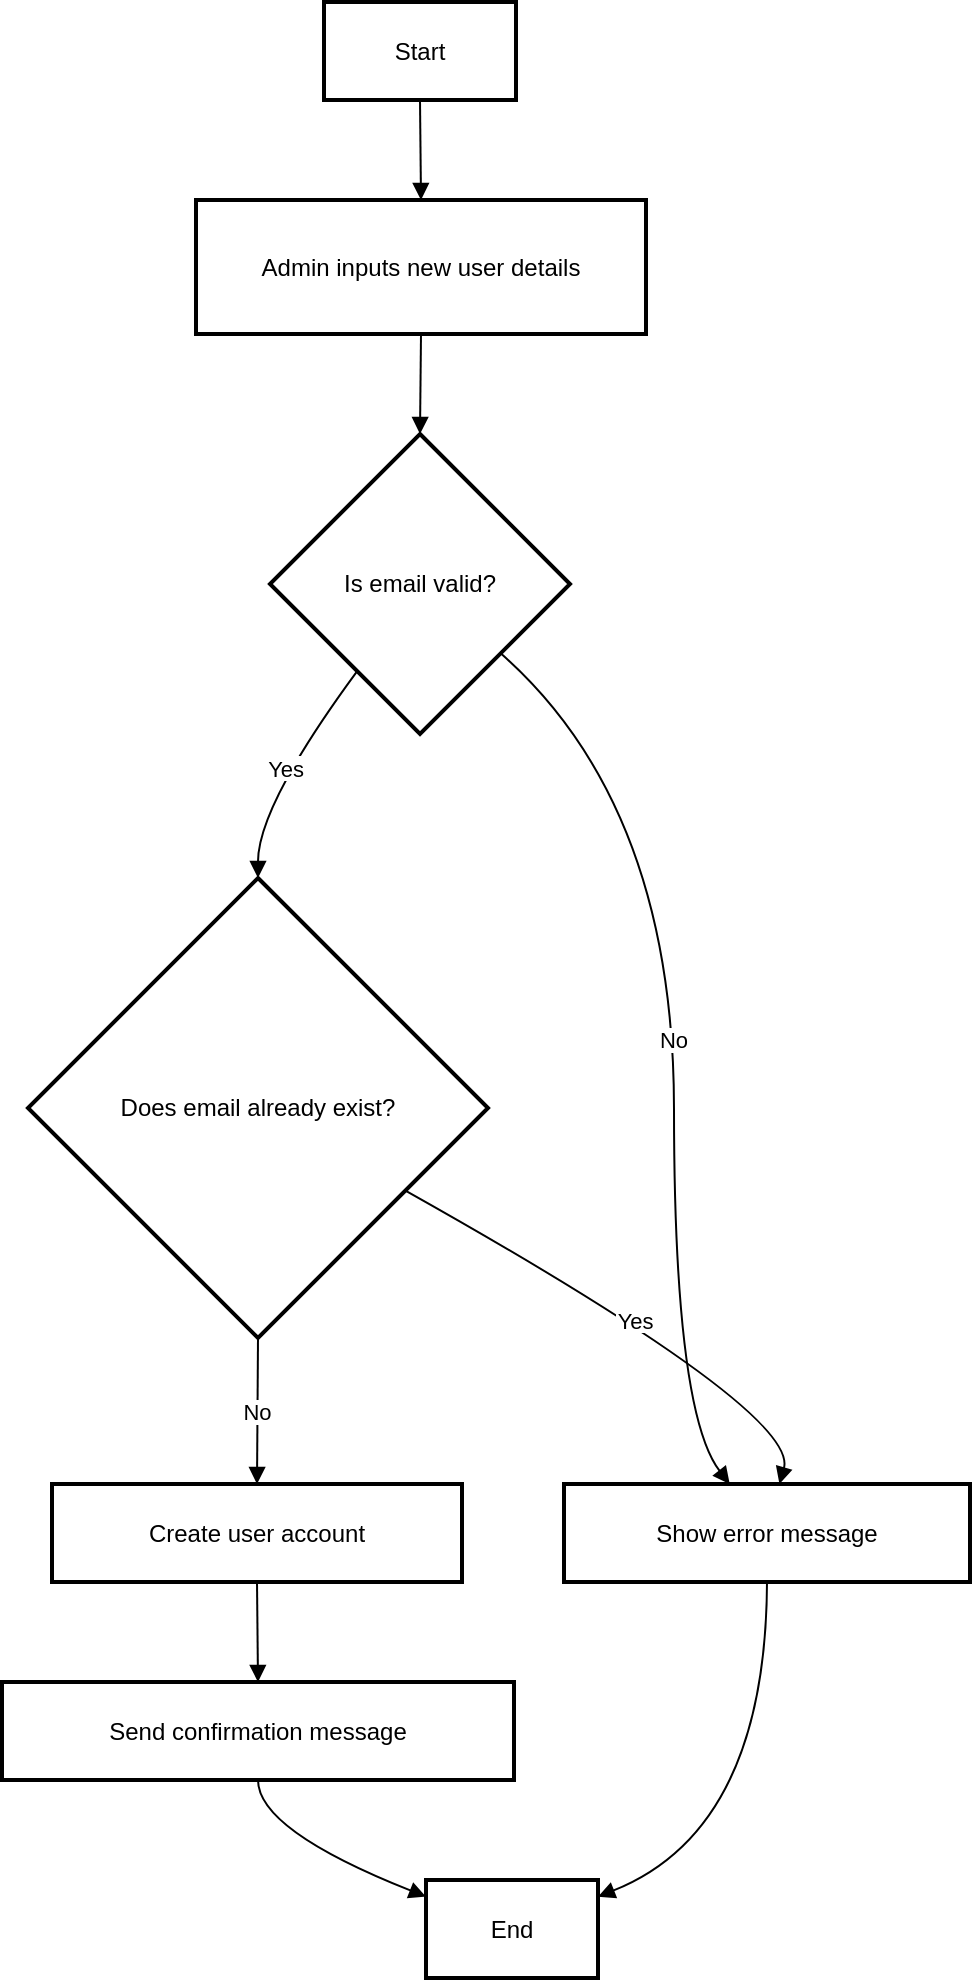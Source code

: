 <mxfile version="24.7.17">
  <diagram name="Page-1" id="oLXVhcQPoyziTqbPdPcM">
    <mxGraphModel dx="1687" dy="-222" grid="1" gridSize="10" guides="1" tooltips="1" connect="1" arrows="1" fold="1" page="1" pageScale="1" pageWidth="850" pageHeight="1100" math="0" shadow="0">
      <root>
        <mxCell id="0" />
        <mxCell id="1" parent="0" />
        <mxCell id="LSveLxUPeT_QAMww-jhL-1" value="Start" style="whiteSpace=wrap;strokeWidth=2;" vertex="1" parent="1">
          <mxGeometry x="311" y="1300" width="96" height="49" as="geometry" />
        </mxCell>
        <mxCell id="LSveLxUPeT_QAMww-jhL-2" value="Admin inputs new user details" style="whiteSpace=wrap;strokeWidth=2;" vertex="1" parent="1">
          <mxGeometry x="247" y="1399" width="225" height="67" as="geometry" />
        </mxCell>
        <mxCell id="LSveLxUPeT_QAMww-jhL-3" value="Is email valid?" style="rhombus;strokeWidth=2;whiteSpace=wrap;" vertex="1" parent="1">
          <mxGeometry x="284" y="1516" width="150" height="150" as="geometry" />
        </mxCell>
        <mxCell id="LSveLxUPeT_QAMww-jhL-4" value="Does email already exist?" style="rhombus;strokeWidth=2;whiteSpace=wrap;" vertex="1" parent="1">
          <mxGeometry x="163" y="1738" width="230" height="230" as="geometry" />
        </mxCell>
        <mxCell id="LSveLxUPeT_QAMww-jhL-5" value="Show error message" style="whiteSpace=wrap;strokeWidth=2;" vertex="1" parent="1">
          <mxGeometry x="431" y="2041" width="203" height="49" as="geometry" />
        </mxCell>
        <mxCell id="LSveLxUPeT_QAMww-jhL-6" value="Create user account" style="whiteSpace=wrap;strokeWidth=2;" vertex="1" parent="1">
          <mxGeometry x="175" y="2041" width="205" height="49" as="geometry" />
        </mxCell>
        <mxCell id="LSveLxUPeT_QAMww-jhL-7" value="Send confirmation message" style="whiteSpace=wrap;strokeWidth=2;" vertex="1" parent="1">
          <mxGeometry x="150" y="2140" width="256" height="49" as="geometry" />
        </mxCell>
        <mxCell id="LSveLxUPeT_QAMww-jhL-8" value="End" style="whiteSpace=wrap;strokeWidth=2;" vertex="1" parent="1">
          <mxGeometry x="362" y="2239" width="86" height="49" as="geometry" />
        </mxCell>
        <mxCell id="LSveLxUPeT_QAMww-jhL-9" value="" style="curved=1;startArrow=none;endArrow=block;exitX=0.5;exitY=1;entryX=0.5;entryY=0;rounded=0;" edge="1" parent="1" source="LSveLxUPeT_QAMww-jhL-1" target="LSveLxUPeT_QAMww-jhL-2">
          <mxGeometry relative="1" as="geometry">
            <Array as="points" />
          </mxGeometry>
        </mxCell>
        <mxCell id="LSveLxUPeT_QAMww-jhL-10" value="" style="curved=1;startArrow=none;endArrow=block;exitX=0.5;exitY=0.99;entryX=0.5;entryY=0;rounded=0;" edge="1" parent="1" source="LSveLxUPeT_QAMww-jhL-2" target="LSveLxUPeT_QAMww-jhL-3">
          <mxGeometry relative="1" as="geometry">
            <Array as="points" />
          </mxGeometry>
        </mxCell>
        <mxCell id="LSveLxUPeT_QAMww-jhL-11" value="Yes" style="curved=1;startArrow=none;endArrow=block;exitX=0.14;exitY=1;entryX=0.5;entryY=0;rounded=0;" edge="1" parent="1" source="LSveLxUPeT_QAMww-jhL-3" target="LSveLxUPeT_QAMww-jhL-4">
          <mxGeometry relative="1" as="geometry">
            <Array as="points">
              <mxPoint x="278" y="1702" />
            </Array>
          </mxGeometry>
        </mxCell>
        <mxCell id="LSveLxUPeT_QAMww-jhL-12" value="No" style="curved=1;startArrow=none;endArrow=block;exitX=1;exitY=0.93;entryX=0.41;entryY=0.01;rounded=0;" edge="1" parent="1" source="LSveLxUPeT_QAMww-jhL-3" target="LSveLxUPeT_QAMww-jhL-5">
          <mxGeometry relative="1" as="geometry">
            <Array as="points">
              <mxPoint x="486" y="1702" />
              <mxPoint x="486" y="2005" />
            </Array>
          </mxGeometry>
        </mxCell>
        <mxCell id="LSveLxUPeT_QAMww-jhL-13" value="Yes" style="curved=1;startArrow=none;endArrow=block;exitX=1;exitY=0.78;entryX=0.53;entryY=0.01;rounded=0;" edge="1" parent="1" source="LSveLxUPeT_QAMww-jhL-4" target="LSveLxUPeT_QAMww-jhL-5">
          <mxGeometry relative="1" as="geometry">
            <Array as="points">
              <mxPoint x="549" y="2005" />
            </Array>
          </mxGeometry>
        </mxCell>
        <mxCell id="LSveLxUPeT_QAMww-jhL-14" value="No" style="curved=1;startArrow=none;endArrow=block;exitX=0.5;exitY=1;entryX=0.5;entryY=0.01;rounded=0;" edge="1" parent="1" source="LSveLxUPeT_QAMww-jhL-4" target="LSveLxUPeT_QAMww-jhL-6">
          <mxGeometry relative="1" as="geometry">
            <Array as="points" />
          </mxGeometry>
        </mxCell>
        <mxCell id="LSveLxUPeT_QAMww-jhL-15" value="" style="curved=1;startArrow=none;endArrow=block;exitX=0.5;exitY=1.01;entryX=0.5;entryY=0.01;rounded=0;" edge="1" parent="1" source="LSveLxUPeT_QAMww-jhL-6" target="LSveLxUPeT_QAMww-jhL-7">
          <mxGeometry relative="1" as="geometry">
            <Array as="points" />
          </mxGeometry>
        </mxCell>
        <mxCell id="LSveLxUPeT_QAMww-jhL-16" value="" style="curved=1;startArrow=none;endArrow=block;exitX=0.5;exitY=1.01;entryX=0;entryY=0.17;rounded=0;" edge="1" parent="1" source="LSveLxUPeT_QAMww-jhL-7" target="LSveLxUPeT_QAMww-jhL-8">
          <mxGeometry relative="1" as="geometry">
            <Array as="points">
              <mxPoint x="278" y="2214" />
            </Array>
          </mxGeometry>
        </mxCell>
        <mxCell id="LSveLxUPeT_QAMww-jhL-17" value="" style="curved=1;startArrow=none;endArrow=block;exitX=0.5;exitY=1.01;entryX=1;entryY=0.17;rounded=0;" edge="1" parent="1" source="LSveLxUPeT_QAMww-jhL-5" target="LSveLxUPeT_QAMww-jhL-8">
          <mxGeometry relative="1" as="geometry">
            <Array as="points">
              <mxPoint x="532" y="2214" />
            </Array>
          </mxGeometry>
        </mxCell>
      </root>
    </mxGraphModel>
  </diagram>
</mxfile>
